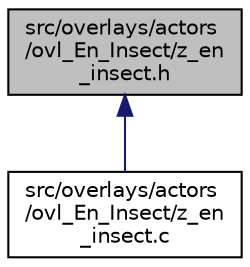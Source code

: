 digraph "src/overlays/actors/ovl_En_Insect/z_en_insect.h"
{
 // LATEX_PDF_SIZE
  edge [fontname="Helvetica",fontsize="10",labelfontname="Helvetica",labelfontsize="10"];
  node [fontname="Helvetica",fontsize="10",shape=record];
  Node1 [label="src/overlays/actors\l/ovl_En_Insect/z_en\l_insect.h",height=0.2,width=0.4,color="black", fillcolor="grey75", style="filled", fontcolor="black",tooltip=" "];
  Node1 -> Node2 [dir="back",color="midnightblue",fontsize="10",style="solid",fontname="Helvetica"];
  Node2 [label="src/overlays/actors\l/ovl_En_Insect/z_en\l_insect.c",height=0.2,width=0.4,color="black", fillcolor="white", style="filled",URL="$d3/dac/z__en__insect_8c.html",tooltip=" "];
}
